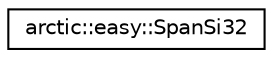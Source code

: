 digraph "Graphical Class Hierarchy"
{
 // LATEX_PDF_SIZE
  edge [fontname="Helvetica",fontsize="10",labelfontname="Helvetica",labelfontsize="10"];
  node [fontname="Helvetica",fontsize="10",shape=record];
  rankdir="LR";
  Node0 [label="arctic::easy::SpanSi32",height=0.2,width=0.4,color="black", fillcolor="white", style="filled",URL="$structarctic_1_1easy_1_1_span_si32.html",tooltip=" "];
}
